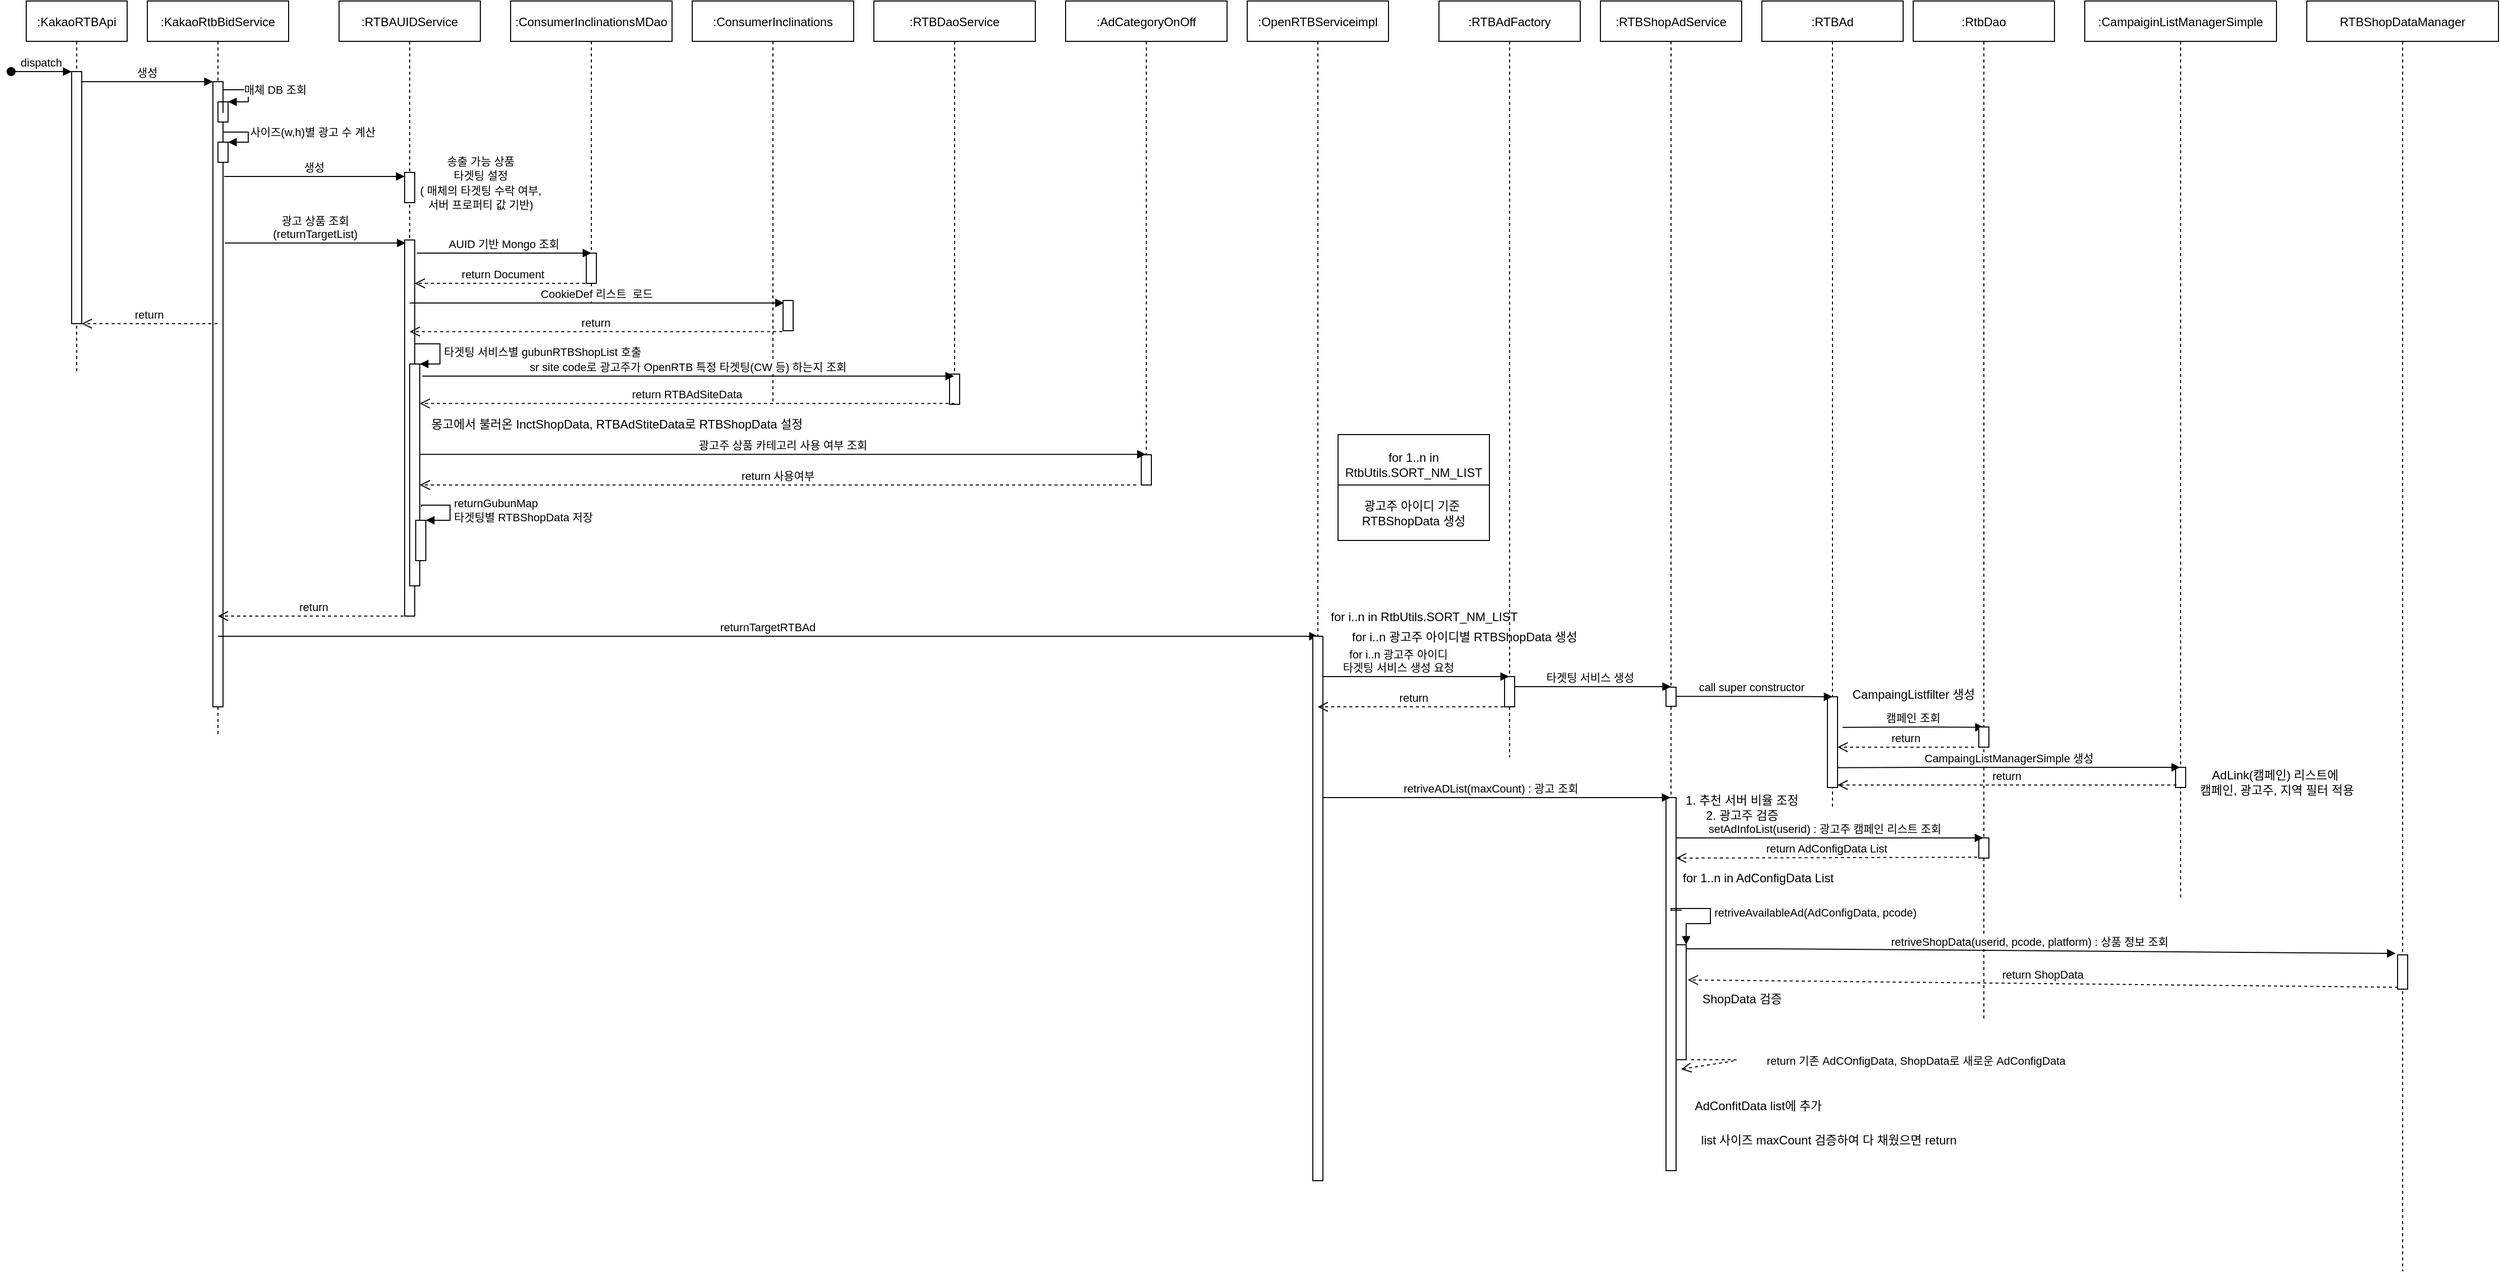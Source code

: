 <mxfile version="14.1.8" type="github">
  <diagram id="kgpKYQtTHZ0yAKxKKP6v" name="Page-1">
    <mxGraphModel dx="1673" dy="896" grid="1" gridSize="10" guides="1" tooltips="1" connect="1" arrows="1" fold="1" page="1" pageScale="1" pageWidth="850" pageHeight="1100" math="0" shadow="0">
      <root>
        <mxCell id="0" />
        <mxCell id="1" parent="0" />
        <mxCell id="3nuBFxr9cyL0pnOWT2aG-1" value=":KakaoRTBApi" style="shape=umlLifeline;perimeter=lifelinePerimeter;container=1;collapsible=0;recursiveResize=0;rounded=0;shadow=0;strokeWidth=1;" parent="1" vertex="1">
          <mxGeometry x="120" y="80" width="100" height="370" as="geometry" />
        </mxCell>
        <mxCell id="3nuBFxr9cyL0pnOWT2aG-2" value="" style="points=[];perimeter=orthogonalPerimeter;rounded=0;shadow=0;strokeWidth=1;" parent="3nuBFxr9cyL0pnOWT2aG-1" vertex="1">
          <mxGeometry x="45" y="70" width="10" height="250" as="geometry" />
        </mxCell>
        <mxCell id="3nuBFxr9cyL0pnOWT2aG-3" value="dispatch" style="verticalAlign=bottom;startArrow=oval;endArrow=block;startSize=8;shadow=0;strokeWidth=1;" parent="3nuBFxr9cyL0pnOWT2aG-1" target="3nuBFxr9cyL0pnOWT2aG-2" edge="1">
          <mxGeometry relative="1" as="geometry">
            <mxPoint x="-15" y="70" as="sourcePoint" />
          </mxGeometry>
        </mxCell>
        <mxCell id="3nuBFxr9cyL0pnOWT2aG-5" value=":KakaoRtbBidService" style="shape=umlLifeline;perimeter=lifelinePerimeter;container=1;collapsible=0;recursiveResize=0;rounded=0;shadow=0;strokeWidth=1;" parent="1" vertex="1">
          <mxGeometry x="240" y="80" width="140" height="730" as="geometry" />
        </mxCell>
        <mxCell id="3nuBFxr9cyL0pnOWT2aG-6" value="" style="points=[];perimeter=orthogonalPerimeter;rounded=0;shadow=0;strokeWidth=1;" parent="3nuBFxr9cyL0pnOWT2aG-5" vertex="1">
          <mxGeometry x="65" y="80" width="10" height="620" as="geometry" />
        </mxCell>
        <mxCell id="YZATPcFQY8fHMHnWEMfY-6" value="" style="html=1;points=[];perimeter=orthogonalPerimeter;" parent="3nuBFxr9cyL0pnOWT2aG-5" vertex="1">
          <mxGeometry x="70" y="140" width="10" height="20" as="geometry" />
        </mxCell>
        <mxCell id="YZATPcFQY8fHMHnWEMfY-7" value="사이즈(w,h)별 광고 수 계산" style="edgeStyle=orthogonalEdgeStyle;html=1;align=left;spacingLeft=2;endArrow=block;rounded=0;entryX=1;entryY=0;" parent="3nuBFxr9cyL0pnOWT2aG-5" target="YZATPcFQY8fHMHnWEMfY-6" edge="1">
          <mxGeometry relative="1" as="geometry">
            <mxPoint x="75" y="120" as="sourcePoint" />
            <Array as="points">
              <mxPoint x="75" y="130" />
              <mxPoint x="100" y="130" />
              <mxPoint x="100" y="140" />
            </Array>
          </mxGeometry>
        </mxCell>
        <mxCell id="3nuBFxr9cyL0pnOWT2aG-7" value="return" style="verticalAlign=bottom;endArrow=open;dashed=1;endSize=8;shadow=0;strokeWidth=1;" parent="1" source="3nuBFxr9cyL0pnOWT2aG-5" target="3nuBFxr9cyL0pnOWT2aG-2" edge="1">
          <mxGeometry relative="1" as="geometry">
            <mxPoint x="275" y="236" as="targetPoint" />
          </mxGeometry>
        </mxCell>
        <mxCell id="3nuBFxr9cyL0pnOWT2aG-8" value="생성" style="verticalAlign=bottom;endArrow=block;entryX=0;entryY=0;shadow=0;strokeWidth=1;" parent="1" source="3nuBFxr9cyL0pnOWT2aG-2" target="3nuBFxr9cyL0pnOWT2aG-6" edge="1">
          <mxGeometry relative="1" as="geometry">
            <mxPoint x="275" y="160" as="sourcePoint" />
          </mxGeometry>
        </mxCell>
        <mxCell id="YZATPcFQY8fHMHnWEMfY-3" value="" style="html=1;points=[];perimeter=orthogonalPerimeter;" parent="1" vertex="1">
          <mxGeometry x="310" y="180" width="10" height="20" as="geometry" />
        </mxCell>
        <mxCell id="YZATPcFQY8fHMHnWEMfY-4" value="매체 DB 조회" style="edgeStyle=orthogonalEdgeStyle;html=1;align=left;spacingLeft=2;endArrow=block;rounded=0;entryX=1;entryY=0;exitX=1;exitY=0.05;exitDx=0;exitDy=0;exitPerimeter=0;" parent="1" source="3nuBFxr9cyL0pnOWT2aG-6" target="YZATPcFQY8fHMHnWEMfY-3" edge="1">
          <mxGeometry relative="1" as="geometry">
            <mxPoint x="225" y="360" as="sourcePoint" />
            <Array as="points">
              <mxPoint x="340" y="168" />
              <mxPoint x="340" y="180" />
            </Array>
          </mxGeometry>
        </mxCell>
        <mxCell id="YZATPcFQY8fHMHnWEMfY-9" value=":RTBAUIDService" style="shape=umlLifeline;perimeter=lifelinePerimeter;container=1;collapsible=0;recursiveResize=0;rounded=0;shadow=0;strokeWidth=1;" parent="1" vertex="1">
          <mxGeometry x="430" y="80" width="140" height="610" as="geometry" />
        </mxCell>
        <mxCell id="YZATPcFQY8fHMHnWEMfY-10" value="" style="points=[];perimeter=orthogonalPerimeter;rounded=0;shadow=0;strokeWidth=1;" parent="YZATPcFQY8fHMHnWEMfY-9" vertex="1">
          <mxGeometry x="65" y="170" width="10" height="30" as="geometry" />
        </mxCell>
        <mxCell id="YZATPcFQY8fHMHnWEMfY-21" value="" style="points=[];perimeter=orthogonalPerimeter;rounded=0;shadow=0;strokeWidth=1;" parent="YZATPcFQY8fHMHnWEMfY-9" vertex="1">
          <mxGeometry x="65" y="237" width="10" height="373" as="geometry" />
        </mxCell>
        <mxCell id="YZATPcFQY8fHMHnWEMfY-13" value="생성" style="verticalAlign=bottom;endArrow=block;shadow=0;strokeWidth=1;" parent="1" target="YZATPcFQY8fHMHnWEMfY-10" edge="1">
          <mxGeometry relative="1" as="geometry">
            <mxPoint x="316" y="254.0" as="sourcePoint" />
            <mxPoint x="446" y="254.0" as="targetPoint" />
          </mxGeometry>
        </mxCell>
        <mxCell id="YZATPcFQY8fHMHnWEMfY-19" value="&lt;span style=&quot;font-size: 11px ; text-align: left ; background-color: rgb(255 , 255 , 255)&quot;&gt;송출 가능 상품 &lt;br&gt;타겟팅 설정&lt;/span&gt;&lt;br style=&quot;font-size: 11px ; text-align: left&quot;&gt;&lt;span style=&quot;font-size: 11px ; text-align: left ; background-color: rgb(255 , 255 , 255)&quot;&gt;( 매체의 타겟팅 수락 여부, &lt;br&gt;서버 프로퍼티 값 기반)&lt;/span&gt;" style="text;html=1;align=center;verticalAlign=middle;resizable=0;points=[];autosize=1;" parent="1" vertex="1">
          <mxGeometry x="500" y="230" width="140" height="60" as="geometry" />
        </mxCell>
        <mxCell id="YZATPcFQY8fHMHnWEMfY-20" value="광고 상품 조회&#xa;(returnTargetList)" style="verticalAlign=bottom;endArrow=block;shadow=0;strokeWidth=1;" parent="1" edge="1">
          <mxGeometry relative="1" as="geometry">
            <mxPoint x="317" y="320.0" as="sourcePoint" />
            <mxPoint x="496" y="320.0" as="targetPoint" />
          </mxGeometry>
        </mxCell>
        <mxCell id="YZATPcFQY8fHMHnWEMfY-23" value=":ConsumerInclinationsMDao" style="shape=umlLifeline;perimeter=lifelinePerimeter;container=1;collapsible=0;recursiveResize=0;rounded=0;shadow=0;strokeWidth=1;" parent="1" vertex="1">
          <mxGeometry x="600" y="80" width="160" height="300" as="geometry" />
        </mxCell>
        <mxCell id="YZATPcFQY8fHMHnWEMfY-25" value="" style="points=[];perimeter=orthogonalPerimeter;rounded=0;shadow=0;strokeWidth=1;" parent="YZATPcFQY8fHMHnWEMfY-23" vertex="1">
          <mxGeometry x="75" y="250" width="10" height="30" as="geometry" />
        </mxCell>
        <mxCell id="YZATPcFQY8fHMHnWEMfY-26" value="AUID 기반 Mongo 조회" style="verticalAlign=bottom;endArrow=block;shadow=0;strokeWidth=1;" parent="1" edge="1">
          <mxGeometry relative="1" as="geometry">
            <mxPoint x="507" y="330" as="sourcePoint" />
            <mxPoint x="680" y="330" as="targetPoint" />
          </mxGeometry>
        </mxCell>
        <mxCell id="YZATPcFQY8fHMHnWEMfY-27" value="return Document" style="verticalAlign=bottom;endArrow=open;dashed=1;endSize=8;exitX=0;exitY=0.95;shadow=0;strokeWidth=1;" parent="1" target="YZATPcFQY8fHMHnWEMfY-21" edge="1">
          <mxGeometry relative="1" as="geometry">
            <mxPoint x="510" y="360" as="targetPoint" />
            <mxPoint x="680" y="360.0" as="sourcePoint" />
          </mxGeometry>
        </mxCell>
        <mxCell id="YZATPcFQY8fHMHnWEMfY-28" value=":ConsumerInclinations" style="shape=umlLifeline;perimeter=lifelinePerimeter;container=1;collapsible=0;recursiveResize=0;rounded=0;shadow=0;strokeWidth=1;" parent="1" vertex="1">
          <mxGeometry x="780" y="80" width="160" height="400" as="geometry" />
        </mxCell>
        <mxCell id="YZATPcFQY8fHMHnWEMfY-29" value="" style="points=[];perimeter=orthogonalPerimeter;rounded=0;shadow=0;strokeWidth=1;" parent="YZATPcFQY8fHMHnWEMfY-28" vertex="1">
          <mxGeometry x="90" y="297" width="10" height="30" as="geometry" />
        </mxCell>
        <mxCell id="YZATPcFQY8fHMHnWEMfY-30" value="CookieDef 리스트  로드" style="verticalAlign=bottom;endArrow=block;shadow=0;strokeWidth=1;entryX=0.083;entryY=0.083;entryDx=0;entryDy=0;entryPerimeter=0;" parent="1" source="YZATPcFQY8fHMHnWEMfY-9" target="YZATPcFQY8fHMHnWEMfY-29" edge="1">
          <mxGeometry relative="1" as="geometry">
            <mxPoint x="510" y="380" as="sourcePoint" />
            <mxPoint x="850" y="380" as="targetPoint" />
          </mxGeometry>
        </mxCell>
        <mxCell id="YZATPcFQY8fHMHnWEMfY-31" value="return" style="verticalAlign=bottom;endArrow=open;dashed=1;endSize=8;exitX=-0.083;exitY=1.028;shadow=0;strokeWidth=1;exitDx=0;exitDy=0;exitPerimeter=0;" parent="1" source="YZATPcFQY8fHMHnWEMfY-29" target="YZATPcFQY8fHMHnWEMfY-9" edge="1">
          <mxGeometry relative="1" as="geometry">
            <mxPoint x="505" y="400.0" as="targetPoint" />
            <mxPoint x="635" y="400.0" as="sourcePoint" />
          </mxGeometry>
        </mxCell>
        <mxCell id="YZATPcFQY8fHMHnWEMfY-32" value="" style="html=1;points=[];perimeter=orthogonalPerimeter;" parent="1" vertex="1">
          <mxGeometry x="500" y="440" width="10" height="220" as="geometry" />
        </mxCell>
        <mxCell id="YZATPcFQY8fHMHnWEMfY-33" value="타겟팅 서비스별 gubunRTBShopList 호출" style="edgeStyle=orthogonalEdgeStyle;html=1;align=left;spacingLeft=2;endArrow=block;rounded=0;entryX=1;entryY=0;" parent="1" target="YZATPcFQY8fHMHnWEMfY-32" edge="1">
          <mxGeometry relative="1" as="geometry">
            <mxPoint x="505" y="420" as="sourcePoint" />
            <Array as="points">
              <mxPoint x="530" y="420" />
            </Array>
          </mxGeometry>
        </mxCell>
        <mxCell id="YZATPcFQY8fHMHnWEMfY-34" value=":RTBDaoService" style="shape=umlLifeline;perimeter=lifelinePerimeter;container=1;collapsible=0;recursiveResize=0;rounded=0;shadow=0;strokeWidth=1;" parent="1" vertex="1">
          <mxGeometry x="960" y="80" width="160" height="400" as="geometry" />
        </mxCell>
        <mxCell id="YZATPcFQY8fHMHnWEMfY-35" value="" style="points=[];perimeter=orthogonalPerimeter;rounded=0;shadow=0;strokeWidth=1;" parent="YZATPcFQY8fHMHnWEMfY-34" vertex="1">
          <mxGeometry x="75" y="370" width="10" height="30" as="geometry" />
        </mxCell>
        <mxCell id="YZATPcFQY8fHMHnWEMfY-36" value="sr site code로 광고주가 OpenRTB 특정 타겟팅(CW 등) 하는지 조회" style="verticalAlign=bottom;endArrow=block;shadow=0;strokeWidth=1;exitX=1.25;exitY=0.25;exitDx=0;exitDy=0;exitPerimeter=0;" parent="1" edge="1">
          <mxGeometry relative="1" as="geometry">
            <mxPoint x="512.5" y="452" as="sourcePoint" />
            <mxPoint x="1039.5" y="452" as="targetPoint" />
            <Array as="points">
              <mxPoint x="590" y="452" />
            </Array>
          </mxGeometry>
        </mxCell>
        <mxCell id="YZATPcFQY8fHMHnWEMfY-37" value="return RTBAdSiteData" style="verticalAlign=bottom;endArrow=open;dashed=1;endSize=8;exitX=0;exitY=0.95;shadow=0;strokeWidth=1;" parent="1" target="YZATPcFQY8fHMHnWEMfY-32" edge="1">
          <mxGeometry relative="1" as="geometry">
            <mxPoint x="910" y="479.17" as="targetPoint" />
            <mxPoint x="1040" y="479.17" as="sourcePoint" />
          </mxGeometry>
        </mxCell>
        <mxCell id="YZATPcFQY8fHMHnWEMfY-39" value="몽고에서 불러온 InctShopData, RTBAdStiteData로 RTBShopData 설정" style="text;html=1;align=center;verticalAlign=middle;resizable=0;points=[];autosize=1;" parent="1" vertex="1">
          <mxGeometry x="510" y="490" width="390" height="20" as="geometry" />
        </mxCell>
        <mxCell id="YZATPcFQY8fHMHnWEMfY-40" value=":AdCategoryOnOff" style="shape=umlLifeline;perimeter=lifelinePerimeter;container=1;collapsible=0;recursiveResize=0;rounded=0;shadow=0;strokeWidth=1;" parent="1" vertex="1">
          <mxGeometry x="1150" y="80" width="160" height="470" as="geometry" />
        </mxCell>
        <mxCell id="YZATPcFQY8fHMHnWEMfY-41" value="" style="points=[];perimeter=orthogonalPerimeter;rounded=0;shadow=0;strokeWidth=1;" parent="YZATPcFQY8fHMHnWEMfY-40" vertex="1">
          <mxGeometry x="75" y="450" width="10" height="30" as="geometry" />
        </mxCell>
        <mxCell id="YZATPcFQY8fHMHnWEMfY-42" value="광고주 상품 카테고리 사용 여부 조회" style="verticalAlign=bottom;endArrow=block;shadow=0;strokeWidth=1;exitX=1.25;exitY=0.25;exitDx=0;exitDy=0;exitPerimeter=0;" parent="1" target="YZATPcFQY8fHMHnWEMfY-40" edge="1">
          <mxGeometry relative="1" as="geometry">
            <mxPoint x="510" y="529.58" as="sourcePoint" />
            <mxPoint x="1037" y="529.58" as="targetPoint" />
            <Array as="points">
              <mxPoint x="587.5" y="529.58" />
            </Array>
          </mxGeometry>
        </mxCell>
        <mxCell id="YZATPcFQY8fHMHnWEMfY-44" value="return 사용여부" style="verticalAlign=bottom;endArrow=open;dashed=1;endSize=8;shadow=0;strokeWidth=1;" parent="1" target="YZATPcFQY8fHMHnWEMfY-32" edge="1">
          <mxGeometry relative="1" as="geometry">
            <mxPoint x="510" y="550" as="targetPoint" />
            <mxPoint x="1220" y="560" as="sourcePoint" />
          </mxGeometry>
        </mxCell>
        <mxCell id="YZATPcFQY8fHMHnWEMfY-45" value="" style="html=1;points=[];perimeter=orthogonalPerimeter;" parent="1" vertex="1">
          <mxGeometry x="506" y="595" width="10" height="40" as="geometry" />
        </mxCell>
        <mxCell id="YZATPcFQY8fHMHnWEMfY-46" value="returnGubunMap&lt;br&gt;타겟팅별 RTBShopData 저장" style="edgeStyle=orthogonalEdgeStyle;html=1;align=left;spacingLeft=2;endArrow=block;rounded=0;entryX=1;entryY=0;exitX=1.167;exitY=0.644;exitDx=0;exitDy=0;exitPerimeter=0;" parent="1" source="YZATPcFQY8fHMHnWEMfY-32" target="YZATPcFQY8fHMHnWEMfY-45" edge="1">
          <mxGeometry relative="1" as="geometry">
            <mxPoint x="515" y="560" as="sourcePoint" />
            <Array as="points">
              <mxPoint x="512" y="580" />
              <mxPoint x="540" y="580" />
              <mxPoint x="540" y="595" />
            </Array>
          </mxGeometry>
        </mxCell>
        <mxCell id="YZATPcFQY8fHMHnWEMfY-47" value=":OpenRTBServiceimpl" style="shape=umlLifeline;perimeter=lifelinePerimeter;container=1;collapsible=0;recursiveResize=0;rounded=0;shadow=0;strokeWidth=1;" parent="1" vertex="1">
          <mxGeometry x="1330" y="80" width="140" height="1020" as="geometry" />
        </mxCell>
        <mxCell id="YZATPcFQY8fHMHnWEMfY-50" value="return" style="verticalAlign=bottom;endArrow=open;dashed=1;endSize=8;shadow=0;strokeWidth=1;" parent="1" target="3nuBFxr9cyL0pnOWT2aG-5" edge="1">
          <mxGeometry relative="1" as="geometry">
            <mxPoint x="365.5" y="690" as="targetPoint" />
            <mxPoint x="500.0" y="690" as="sourcePoint" />
          </mxGeometry>
        </mxCell>
        <mxCell id="YZATPcFQY8fHMHnWEMfY-51" value="returnTargetRTBAd" style="verticalAlign=bottom;endArrow=block;shadow=0;strokeWidth=1;exitX=1.25;exitY=0.25;exitDx=0;exitDy=0;exitPerimeter=0;" parent="1" edge="1">
          <mxGeometry relative="1" as="geometry">
            <mxPoint x="310" y="710.0" as="sourcePoint" />
            <mxPoint x="1400" y="710" as="targetPoint" />
            <Array as="points">
              <mxPoint x="387.5" y="710" />
            </Array>
          </mxGeometry>
        </mxCell>
        <mxCell id="YZATPcFQY8fHMHnWEMfY-49" value="" style="points=[];perimeter=orthogonalPerimeter;rounded=0;shadow=0;strokeWidth=1;" parent="1" vertex="1">
          <mxGeometry x="1395" y="710" width="10" height="540" as="geometry" />
        </mxCell>
        <mxCell id="YZATPcFQY8fHMHnWEMfY-53" value=":RTBAdFactory" style="shape=umlLifeline;perimeter=lifelinePerimeter;container=1;collapsible=0;recursiveResize=0;rounded=0;shadow=0;strokeWidth=1;" parent="1" vertex="1">
          <mxGeometry x="1520" y="80" width="140" height="750" as="geometry" />
        </mxCell>
        <mxCell id="YZATPcFQY8fHMHnWEMfY-55" value="" style="points=[];perimeter=orthogonalPerimeter;rounded=0;shadow=0;strokeWidth=1;" parent="YZATPcFQY8fHMHnWEMfY-53" vertex="1">
          <mxGeometry x="65" y="670" width="10" height="30" as="geometry" />
        </mxCell>
        <mxCell id="YZATPcFQY8fHMHnWEMfY-54" value="for i..n 광고주 아이디&#xa;타겟팅 서비스 생성 요청" style="verticalAlign=bottom;endArrow=block;shadow=0;strokeWidth=1;" parent="1" edge="1">
          <mxGeometry x="-0.187" relative="1" as="geometry">
            <mxPoint x="1405" y="750" as="sourcePoint" />
            <mxPoint x="1589.5" y="750" as="targetPoint" />
            <Array as="points">
              <mxPoint x="1500" y="750" />
            </Array>
            <mxPoint as="offset" />
          </mxGeometry>
        </mxCell>
        <mxCell id="YZATPcFQY8fHMHnWEMfY-56" value="return" style="verticalAlign=bottom;endArrow=open;dashed=1;endSize=8;shadow=0;strokeWidth=1;" parent="1" edge="1">
          <mxGeometry relative="1" as="geometry">
            <mxPoint x="1399.837" y="780" as="targetPoint" />
            <mxPoint x="1590.17" y="780" as="sourcePoint" />
          </mxGeometry>
        </mxCell>
        <mxCell id="YZATPcFQY8fHMHnWEMfY-57" value=":RTBShopAdService" style="shape=umlLifeline;perimeter=lifelinePerimeter;container=1;collapsible=0;recursiveResize=0;rounded=0;shadow=0;strokeWidth=1;" parent="1" vertex="1">
          <mxGeometry x="1680" y="80" width="140" height="1160" as="geometry" />
        </mxCell>
        <mxCell id="YZATPcFQY8fHMHnWEMfY-58" value="" style="points=[];perimeter=orthogonalPerimeter;rounded=0;shadow=0;strokeWidth=1;" parent="YZATPcFQY8fHMHnWEMfY-57" vertex="1">
          <mxGeometry x="65" y="680.5" width="10" height="19" as="geometry" />
        </mxCell>
        <mxCell id="qvotjqQSJRLeDj7uGDNd-30" value="" style="points=[];perimeter=orthogonalPerimeter;rounded=0;shadow=0;strokeWidth=1;" vertex="1" parent="YZATPcFQY8fHMHnWEMfY-57">
          <mxGeometry x="65" y="790" width="10" height="370" as="geometry" />
        </mxCell>
        <mxCell id="qvotjqQSJRLeDj7uGDNd-38" value="" style="html=1;points=[];perimeter=orthogonalPerimeter;" vertex="1" parent="YZATPcFQY8fHMHnWEMfY-57">
          <mxGeometry x="75" y="936" width="10" height="114" as="geometry" />
        </mxCell>
        <mxCell id="qvotjqQSJRLeDj7uGDNd-39" value="retriveAvailableAd(AdConfigData, pcode)" style="edgeStyle=orthogonalEdgeStyle;html=1;align=left;spacingLeft=2;endArrow=block;rounded=0;entryX=1;entryY=0;exitX=1.167;exitY=0.644;exitDx=0;exitDy=0;exitPerimeter=0;" edge="1" parent="YZATPcFQY8fHMHnWEMfY-57" target="qvotjqQSJRLeDj7uGDNd-38">
          <mxGeometry relative="1" as="geometry">
            <mxPoint x="80.67" y="901.68" as="sourcePoint" />
            <Array as="points">
              <mxPoint x="70" y="902" />
              <mxPoint x="70" y="900" />
              <mxPoint x="109" y="900" />
              <mxPoint x="109" y="915" />
            </Array>
          </mxGeometry>
        </mxCell>
        <mxCell id="qvotjqQSJRLeDj7uGDNd-47" value="return 기존 AdCOnfigData, ShopData로 새로운 AdConfigData  " style="verticalAlign=bottom;endArrow=open;dashed=1;endSize=8;shadow=0;strokeWidth=1;exitX=1.5;exitY=1;exitDx=0;exitDy=0;exitPerimeter=0;entryX=1.494;entryY=0.728;entryDx=0;entryDy=0;entryPerimeter=0;" edge="1" parent="YZATPcFQY8fHMHnWEMfY-57" source="qvotjqQSJRLeDj7uGDNd-38" target="qvotjqQSJRLeDj7uGDNd-30">
          <mxGeometry x="-0.186" y="180" relative="1" as="geometry">
            <mxPoint x="70" y="1070" as="targetPoint" />
            <mxPoint x="205" y="1100" as="sourcePoint" />
            <Array as="points">
              <mxPoint x="140" y="1050" />
            </Array>
            <mxPoint x="181" y="190" as="offset" />
          </mxGeometry>
        </mxCell>
        <mxCell id="qvotjqQSJRLeDj7uGDNd-5" value="for i..n 광고주 아이디별 RTBShopData 생성" style="text;html=1;align=center;verticalAlign=middle;resizable=0;points=[];autosize=1;" vertex="1" parent="1">
          <mxGeometry x="1420" y="701" width="250" height="20" as="geometry" />
        </mxCell>
        <mxCell id="qvotjqQSJRLeDj7uGDNd-2" value="for 1..n in RtbUtils.SORT_NM_LIST" style="whiteSpace=wrap;html=1;" vertex="1" parent="1">
          <mxGeometry x="1420" y="510" width="150" height="60" as="geometry" />
        </mxCell>
        <mxCell id="qvotjqQSJRLeDj7uGDNd-6" value="for i..n in RtbUtils.SORT_NM_LIST" style="text;html=1;align=center;verticalAlign=middle;resizable=0;points=[];autosize=1;" vertex="1" parent="1">
          <mxGeometry x="1405" y="681" width="200" height="20" as="geometry" />
        </mxCell>
        <mxCell id="qvotjqQSJRLeDj7uGDNd-3" value="광고주 아이디 기준&amp;nbsp;&lt;br&gt;RTBShopData 생성" style="whiteSpace=wrap;html=1;" vertex="1" parent="1">
          <mxGeometry x="1420" y="560" width="150" height="55" as="geometry" />
        </mxCell>
        <mxCell id="qvotjqQSJRLeDj7uGDNd-9" value="타겟팅 서비스 생성" style="verticalAlign=bottom;endArrow=block;shadow=0;strokeWidth=1;" edge="1" parent="1" source="YZATPcFQY8fHMHnWEMfY-55">
          <mxGeometry x="-0.032" relative="1" as="geometry">
            <mxPoint x="1600" y="760" as="sourcePoint" />
            <mxPoint x="1750" y="760" as="targetPoint" />
            <Array as="points">
              <mxPoint x="1685" y="760" />
            </Array>
            <mxPoint as="offset" />
          </mxGeometry>
        </mxCell>
        <mxCell id="qvotjqQSJRLeDj7uGDNd-10" value=":RTBAd" style="shape=umlLifeline;perimeter=lifelinePerimeter;container=1;collapsible=0;recursiveResize=0;rounded=0;shadow=0;strokeWidth=1;" vertex="1" parent="1">
          <mxGeometry x="1840" y="80" width="140" height="800" as="geometry" />
        </mxCell>
        <mxCell id="qvotjqQSJRLeDj7uGDNd-11" value="" style="points=[];perimeter=orthogonalPerimeter;rounded=0;shadow=0;strokeWidth=1;" vertex="1" parent="qvotjqQSJRLeDj7uGDNd-10">
          <mxGeometry x="65" y="690" width="10" height="90" as="geometry" />
        </mxCell>
        <mxCell id="qvotjqQSJRLeDj7uGDNd-12" value="call super constructor" style="verticalAlign=bottom;endArrow=block;shadow=0;strokeWidth=1;" edge="1" parent="1" source="YZATPcFQY8fHMHnWEMfY-58">
          <mxGeometry x="-0.032" relative="1" as="geometry">
            <mxPoint x="1760" y="769.66" as="sourcePoint" />
            <mxPoint x="1910" y="770" as="targetPoint" />
            <Array as="points">
              <mxPoint x="1850" y="769.66" />
            </Array>
            <mxPoint as="offset" />
          </mxGeometry>
        </mxCell>
        <mxCell id="qvotjqQSJRLeDj7uGDNd-13" value=":RtbDao" style="shape=umlLifeline;perimeter=lifelinePerimeter;container=1;collapsible=0;recursiveResize=0;rounded=0;shadow=0;strokeWidth=1;" vertex="1" parent="1">
          <mxGeometry x="1990" y="80" width="140" height="1010" as="geometry" />
        </mxCell>
        <mxCell id="qvotjqQSJRLeDj7uGDNd-33" value="" style="points=[];perimeter=orthogonalPerimeter;rounded=0;shadow=0;strokeWidth=1;" vertex="1" parent="qvotjqQSJRLeDj7uGDNd-13">
          <mxGeometry x="65" y="830" width="10" height="20" as="geometry" />
        </mxCell>
        <mxCell id="qvotjqQSJRLeDj7uGDNd-15" value="캠페인 조회" style="verticalAlign=bottom;endArrow=block;shadow=0;strokeWidth=1;" edge="1" parent="1">
          <mxGeometry relative="1" as="geometry">
            <mxPoint x="1920" y="800.34" as="sourcePoint" />
            <mxPoint x="2060" y="800.34" as="targetPoint" />
            <Array as="points">
              <mxPoint x="2015" y="800" />
            </Array>
            <mxPoint as="offset" />
          </mxGeometry>
        </mxCell>
        <mxCell id="qvotjqQSJRLeDj7uGDNd-21" value="CampaingListfilter 생성" style="text;html=1;align=center;verticalAlign=middle;resizable=0;points=[];autosize=1;" vertex="1" parent="1">
          <mxGeometry x="1920" y="758" width="140" height="20" as="geometry" />
        </mxCell>
        <mxCell id="qvotjqQSJRLeDj7uGDNd-14" value="" style="points=[];perimeter=orthogonalPerimeter;rounded=0;shadow=0;strokeWidth=1;" vertex="1" parent="1">
          <mxGeometry x="2055" y="800" width="10" height="20" as="geometry" />
        </mxCell>
        <mxCell id="qvotjqQSJRLeDj7uGDNd-22" value="return" style="verticalAlign=bottom;endArrow=open;dashed=1;endSize=8;shadow=0;strokeWidth=1;" edge="1" parent="1" target="qvotjqQSJRLeDj7uGDNd-11">
          <mxGeometry relative="1" as="geometry">
            <mxPoint x="1920" y="820" as="targetPoint" />
            <mxPoint x="2050.33" y="820" as="sourcePoint" />
          </mxGeometry>
        </mxCell>
        <mxCell id="qvotjqQSJRLeDj7uGDNd-23" value=":CampaiginListManagerSimple" style="shape=umlLifeline;perimeter=lifelinePerimeter;container=1;collapsible=0;recursiveResize=0;rounded=0;shadow=0;strokeWidth=1;" vertex="1" parent="1">
          <mxGeometry x="2160" y="80" width="190" height="890" as="geometry" />
        </mxCell>
        <mxCell id="qvotjqQSJRLeDj7uGDNd-24" value="" style="points=[];perimeter=orthogonalPerimeter;rounded=0;shadow=0;strokeWidth=1;" vertex="1" parent="1">
          <mxGeometry x="2250" y="840" width="10" height="20" as="geometry" />
        </mxCell>
        <mxCell id="qvotjqQSJRLeDj7uGDNd-26" value="CampaingListManagerSimple 생성" style="verticalAlign=bottom;endArrow=block;shadow=0;strokeWidth=1;" edge="1" parent="1" target="qvotjqQSJRLeDj7uGDNd-23">
          <mxGeometry relative="1" as="geometry">
            <mxPoint x="1915" y="840.34" as="sourcePoint" />
            <mxPoint x="2055" y="840.34" as="targetPoint" />
            <Array as="points">
              <mxPoint x="2010" y="840" />
            </Array>
            <mxPoint as="offset" />
          </mxGeometry>
        </mxCell>
        <mxCell id="qvotjqQSJRLeDj7uGDNd-27" value="AdLink(캠페인) 리스트에&amp;nbsp;&lt;br&gt;캠페인, 광고주, 지역 필터 적용" style="text;html=1;align=center;verticalAlign=middle;resizable=0;points=[];autosize=1;" vertex="1" parent="1">
          <mxGeometry x="2260" y="840" width="180" height="30" as="geometry" />
        </mxCell>
        <mxCell id="qvotjqQSJRLeDj7uGDNd-28" value="return" style="verticalAlign=bottom;endArrow=open;dashed=1;endSize=8;shadow=0;strokeWidth=1;exitX=0.083;exitY=0.875;exitDx=0;exitDy=0;exitPerimeter=0;" edge="1" parent="1" source="qvotjqQSJRLeDj7uGDNd-24" target="qvotjqQSJRLeDj7uGDNd-11">
          <mxGeometry relative="1" as="geometry">
            <mxPoint x="2080" y="854.58" as="targetPoint" />
            <mxPoint x="2215.33" y="854.58" as="sourcePoint" />
          </mxGeometry>
        </mxCell>
        <mxCell id="qvotjqQSJRLeDj7uGDNd-29" value="retriveADList(maxCount) : 광고 조회" style="verticalAlign=bottom;endArrow=block;shadow=0;strokeWidth=1;" edge="1" parent="1" target="YZATPcFQY8fHMHnWEMfY-57">
          <mxGeometry x="-0.032" relative="1" as="geometry">
            <mxPoint x="1405" y="870" as="sourcePoint" />
            <mxPoint x="1560" y="870" as="targetPoint" />
            <Array as="points">
              <mxPoint x="1495" y="870" />
            </Array>
            <mxPoint as="offset" />
          </mxGeometry>
        </mxCell>
        <mxCell id="qvotjqQSJRLeDj7uGDNd-32" value="1. 추천 서버 비율 조정&lt;br&gt;2. 광고주 검증" style="text;html=1;align=center;verticalAlign=middle;resizable=0;points=[];autosize=1;" vertex="1" parent="1">
          <mxGeometry x="1755" y="865" width="130" height="30" as="geometry" />
        </mxCell>
        <mxCell id="qvotjqQSJRLeDj7uGDNd-34" value="setAdInfoList(userid) : 광고주 캠페인 리스트 조회" style="verticalAlign=bottom;endArrow=block;shadow=0;strokeWidth=1;" edge="1" parent="1" target="qvotjqQSJRLeDj7uGDNd-13">
          <mxGeometry x="-0.032" relative="1" as="geometry">
            <mxPoint x="1755" y="910.0" as="sourcePoint" />
            <mxPoint x="1910" y="910.34" as="targetPoint" />
            <Array as="points">
              <mxPoint x="1850" y="910" />
            </Array>
            <mxPoint as="offset" />
          </mxGeometry>
        </mxCell>
        <mxCell id="qvotjqQSJRLeDj7uGDNd-35" value="return AdConfigData List" style="verticalAlign=bottom;endArrow=open;dashed=1;endSize=8;shadow=0;strokeWidth=1;exitX=-0.167;exitY=0.958;exitDx=0;exitDy=0;exitPerimeter=0;" edge="1" parent="1" source="qvotjqQSJRLeDj7uGDNd-33">
          <mxGeometry relative="1" as="geometry">
            <mxPoint x="1755" y="930" as="targetPoint" />
            <mxPoint x="2090.83" y="930" as="sourcePoint" />
          </mxGeometry>
        </mxCell>
        <mxCell id="qvotjqQSJRLeDj7uGDNd-36" value="for 1..n in AdConfigData List" style="text;html=1;align=center;verticalAlign=middle;resizable=0;points=[];autosize=1;" vertex="1" parent="1">
          <mxGeometry x="1756" y="940" width="160" height="20" as="geometry" />
        </mxCell>
        <mxCell id="qvotjqQSJRLeDj7uGDNd-40" value="RTBShopDataManager" style="shape=umlLifeline;perimeter=lifelinePerimeter;container=1;collapsible=0;recursiveResize=0;rounded=0;shadow=0;strokeWidth=1;" vertex="1" parent="1">
          <mxGeometry x="2380" y="80" width="190" height="1260" as="geometry" />
        </mxCell>
        <mxCell id="qvotjqQSJRLeDj7uGDNd-42" value="" style="points=[];perimeter=orthogonalPerimeter;rounded=0;shadow=0;strokeWidth=1;" vertex="1" parent="qvotjqQSJRLeDj7uGDNd-40">
          <mxGeometry x="90" y="946" width="10" height="34" as="geometry" />
        </mxCell>
        <mxCell id="qvotjqQSJRLeDj7uGDNd-41" value="retriveShopData(userid, pcode, platform) : 상품 정보 조회" style="verticalAlign=bottom;endArrow=block;shadow=0;strokeWidth=1;entryX=-0.182;entryY=-0.041;entryDx=0;entryDy=0;entryPerimeter=0;" edge="1" parent="1" target="qvotjqQSJRLeDj7uGDNd-42">
          <mxGeometry x="-0.032" relative="1" as="geometry">
            <mxPoint x="1765.0" y="1020.0" as="sourcePoint" />
            <mxPoint x="1920.0" y="1020.34" as="targetPoint" />
            <Array as="points">
              <mxPoint x="1860" y="1020" />
            </Array>
            <mxPoint as="offset" />
          </mxGeometry>
        </mxCell>
        <mxCell id="qvotjqQSJRLeDj7uGDNd-43" value="return ShopData" style="verticalAlign=bottom;endArrow=open;dashed=1;endSize=8;shadow=0;strokeWidth=1;exitX=0.053;exitY=0.945;exitDx=0;exitDy=0;exitPerimeter=0;" edge="1" parent="1" source="qvotjqQSJRLeDj7uGDNd-42">
          <mxGeometry relative="1" as="geometry">
            <mxPoint x="1766.67" y="1050.84" as="targetPoint" />
            <mxPoint x="2065" y="1050" as="sourcePoint" />
          </mxGeometry>
        </mxCell>
        <mxCell id="qvotjqQSJRLeDj7uGDNd-45" value="ShopData 검증" style="text;html=1;align=center;verticalAlign=middle;resizable=0;points=[];autosize=1;" vertex="1" parent="1">
          <mxGeometry x="1770" y="1060" width="100" height="20" as="geometry" />
        </mxCell>
        <mxCell id="qvotjqQSJRLeDj7uGDNd-49" value="AdConfitData list에 추가" style="text;html=1;align=center;verticalAlign=middle;resizable=0;points=[];autosize=1;" vertex="1" parent="1">
          <mxGeometry x="1766" y="1166" width="140" height="20" as="geometry" />
        </mxCell>
        <mxCell id="qvotjqQSJRLeDj7uGDNd-50" value="list 사이즈 maxCount 검증하여 다 채웠으면 return" style="text;html=1;align=center;verticalAlign=middle;resizable=0;points=[];autosize=1;" vertex="1" parent="1">
          <mxGeometry x="1766" y="1200" width="280" height="20" as="geometry" />
        </mxCell>
      </root>
    </mxGraphModel>
  </diagram>
</mxfile>
